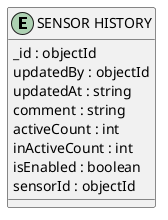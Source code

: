 @startuml SENSOR_HISTORY_Diagram

entity "SENSOR HISTORY" as SENSOR_HISTORY {
  _id : objectId
  updatedBy : objectId
  updatedAt : string
  comment : string
  activeCount : int
  inActiveCount : int
  isEnabled : boolean
  sensorId : objectId
}

@enduml